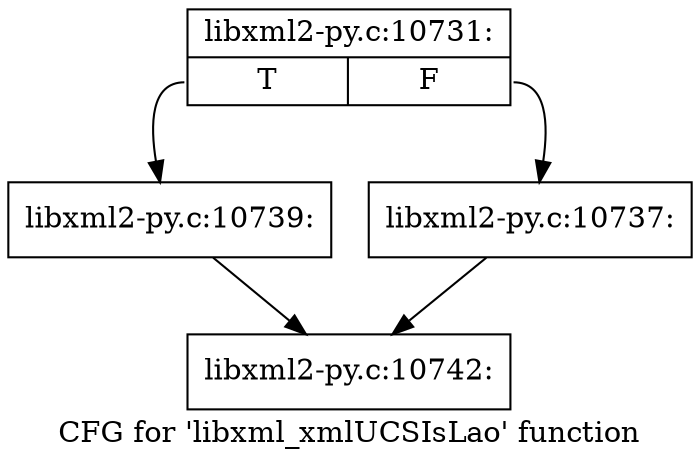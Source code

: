 digraph "CFG for 'libxml_xmlUCSIsLao' function" {
	label="CFG for 'libxml_xmlUCSIsLao' function";

	Node0x3e68d60 [shape=record,label="{libxml2-py.c:10731:|{<s0>T|<s1>F}}"];
	Node0x3e68d60:s0 -> Node0x4107470;
	Node0x3e68d60:s1 -> Node0x4107420;
	Node0x4107420 [shape=record,label="{libxml2-py.c:10737:}"];
	Node0x4107420 -> Node0x4106080;
	Node0x4107470 [shape=record,label="{libxml2-py.c:10739:}"];
	Node0x4107470 -> Node0x4106080;
	Node0x4106080 [shape=record,label="{libxml2-py.c:10742:}"];
}
